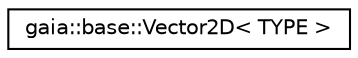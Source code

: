 digraph G
{
  edge [fontname="Helvetica",fontsize="10",labelfontname="Helvetica",labelfontsize="10"];
  node [fontname="Helvetica",fontsize="10",shape=record];
  rankdir=LR;
  Node1 [label="gaia::base::Vector2D\< TYPE \>",height=0.2,width=0.4,color="black", fillcolor="white", style="filled",URL="$d6/d85/classgaia_1_1base_1_1_vector2_d.html",tooltip="This is 2 dimension Vector."];
}
